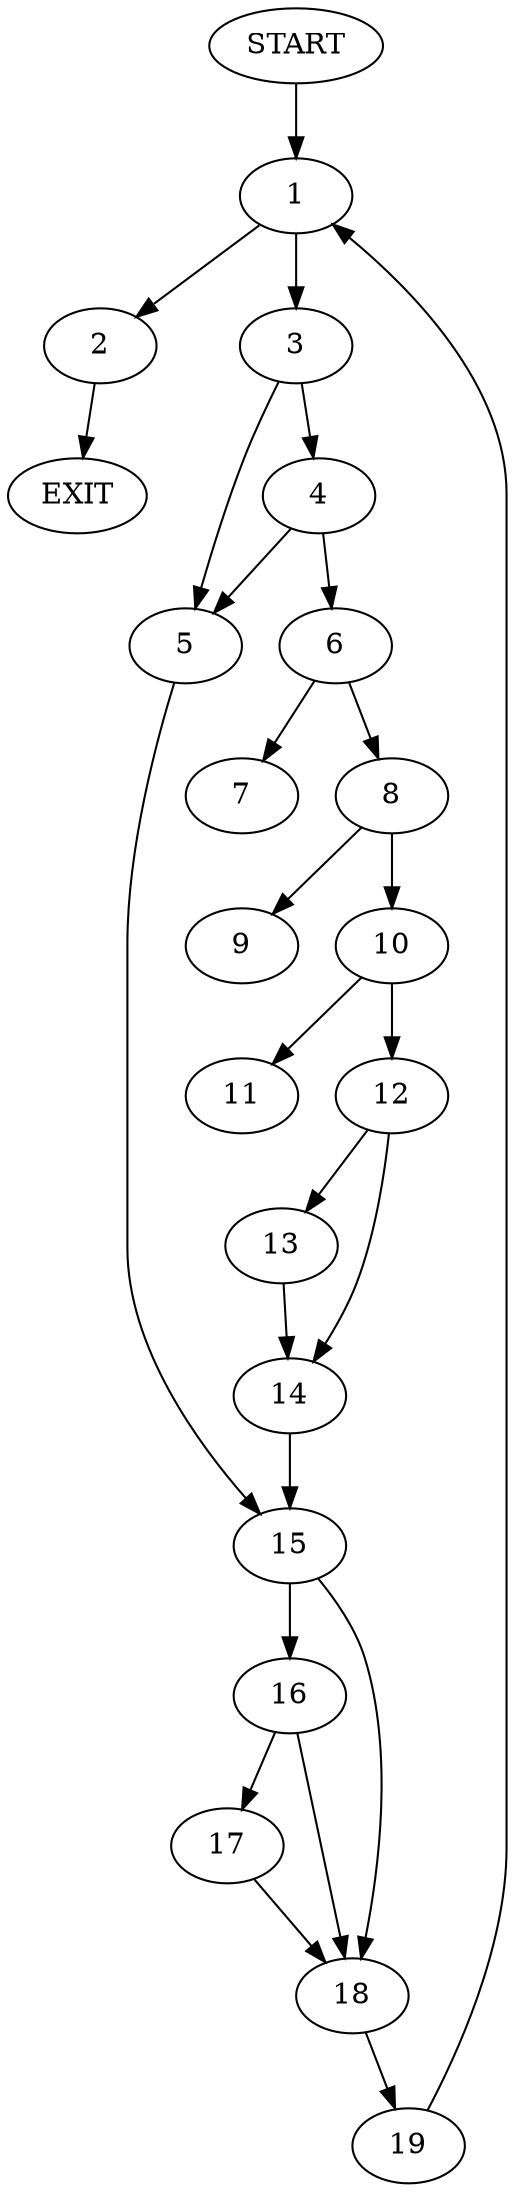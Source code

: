 digraph { 
0 [label="START"];
1;
2;
3;
4;
5;
6;
7;
8;
9;
10;
11;
12;
13;
14;
15;
16;
17;
18;
19;
20[label="EXIT"];
0 -> 1;
1 -> 3;
1 -> 2;
2 -> 20;
3 -> 5;
3 -> 4;
4 -> 5;
4 -> 6;
5 -> 15;
6 -> 7;
6 -> 8;
8 -> 9;
8 -> 10;
10 -> 11;
10 -> 12;
12 -> 13;
12 -> 14;
13 -> 14;
14 -> 15;
15 -> 16;
15 -> 18;
16 -> 17;
16 -> 18;
17 -> 18;
18 -> 19;
19 -> 1;
}